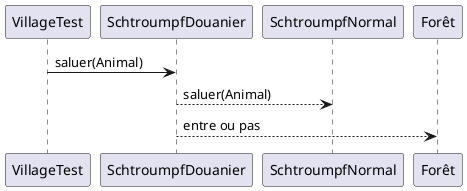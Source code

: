 @startuml ProxySequence

VillageTest -> SchtroumpfDouanier: saluer(Animal)
SchtroumpfDouanier --> SchtroumpfNormal: saluer(Animal)
SchtroumpfDouanier --> Forêt: entre ou pas

@enduml